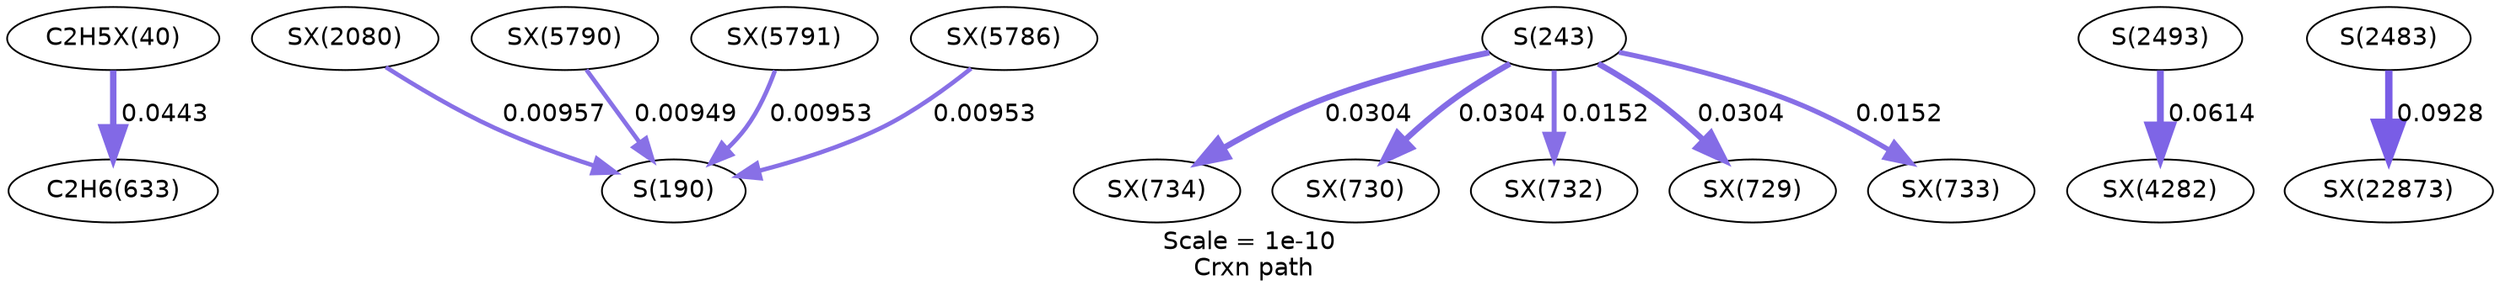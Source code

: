 digraph reaction_paths {
center=1;
s35 -> s17[fontname="Helvetica", style="setlinewidth(3.65)", arrowsize=1.82, color="0.7, 0.544, 0.9"
, label=" 0.0443"];
s70 -> s12[fontname="Helvetica", style="setlinewidth(2.49)", arrowsize=1.24, color="0.7, 0.51, 0.9"
, label=" 0.00957"];
s77 -> s12[fontname="Helvetica", style="setlinewidth(2.48)", arrowsize=1.24, color="0.7, 0.509, 0.9"
, label=" 0.00949"];
s78 -> s12[fontname="Helvetica", style="setlinewidth(2.49)", arrowsize=1.24, color="0.7, 0.51, 0.9"
, label=" 0.00953"];
s74 -> s12[fontname="Helvetica", style="setlinewidth(2.49)", arrowsize=1.24, color="0.7, 0.51, 0.9"
, label=" 0.00953"];
s16 -> s53[fontname="Helvetica", style="setlinewidth(3.36)", arrowsize=1.68, color="0.7, 0.53, 0.9"
, label=" 0.0304"];
s16 -> s50[fontname="Helvetica", style="setlinewidth(3.36)", arrowsize=1.68, color="0.7, 0.53, 0.9"
, label=" 0.0304"];
s16 -> s51[fontname="Helvetica", style="setlinewidth(2.84)", arrowsize=1.42, color="0.7, 0.515, 0.9"
, label=" 0.0152"];
s16 -> s49[fontname="Helvetica", style="setlinewidth(3.36)", arrowsize=1.68, color="0.7, 0.53, 0.9"
, label=" 0.0304"];
s16 -> s52[fontname="Helvetica", style="setlinewidth(2.84)", arrowsize=1.42, color="0.7, 0.515, 0.9"
, label=" 0.0152"];
s27 -> s73[fontname="Helvetica", style="setlinewidth(3.89)", arrowsize=1.95, color="0.7, 0.561, 0.9"
, label=" 0.0614"];
s26 -> s84[fontname="Helvetica", style="setlinewidth(4.2)", arrowsize=2.1, color="0.7, 0.593, 0.9"
, label=" 0.0928"];
s12 [ fontname="Helvetica", label="S(190)"];
s16 [ fontname="Helvetica", label="S(243)"];
s17 [ fontname="Helvetica", label="C2H6(633)"];
s26 [ fontname="Helvetica", label="S(2483)"];
s27 [ fontname="Helvetica", label="S(2493)"];
s35 [ fontname="Helvetica", label="C2H5X(40)"];
s49 [ fontname="Helvetica", label="SX(729)"];
s50 [ fontname="Helvetica", label="SX(730)"];
s51 [ fontname="Helvetica", label="SX(732)"];
s52 [ fontname="Helvetica", label="SX(733)"];
s53 [ fontname="Helvetica", label="SX(734)"];
s70 [ fontname="Helvetica", label="SX(2080)"];
s73 [ fontname="Helvetica", label="SX(4282)"];
s74 [ fontname="Helvetica", label="SX(5786)"];
s77 [ fontname="Helvetica", label="SX(5790)"];
s78 [ fontname="Helvetica", label="SX(5791)"];
s84 [ fontname="Helvetica", label="SX(22873)"];
 label = "Scale = 1e-10\l Crxn path";
 fontname = "Helvetica";
}
